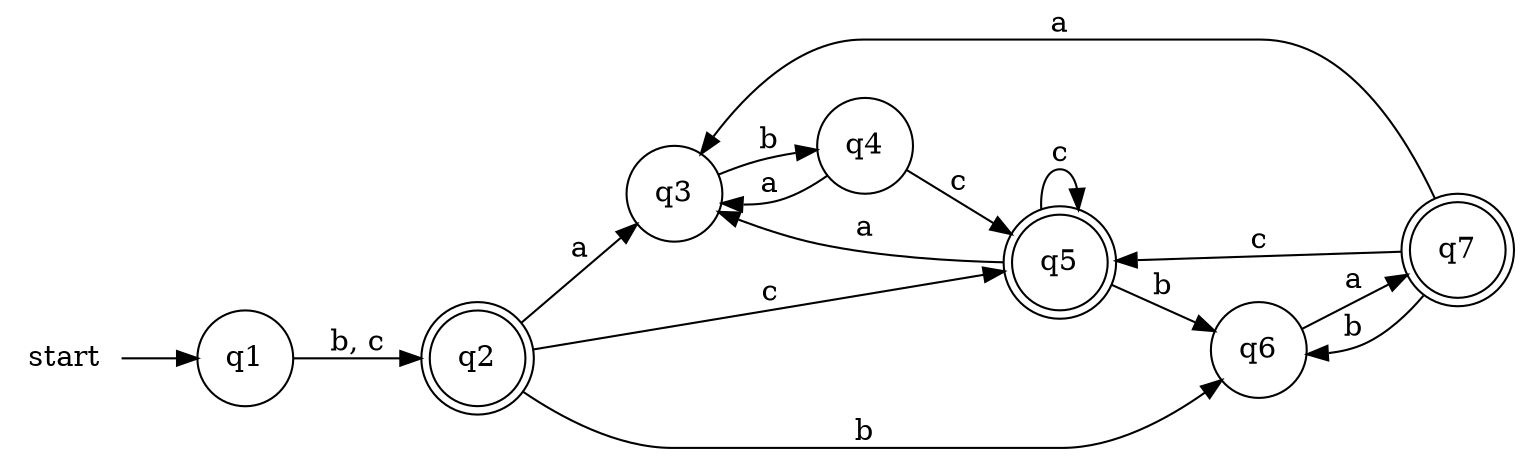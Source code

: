 digraph G{
  rankdir=LR;
  node [shape = none]; start;
  node [shape = circle]; q1 q3 q4 q6;
  node [shape = doublecircle]; q2 q5 q7;
  start -> q1;
  q1 -> q2 [label = "b, c"];
  q2 -> q3 [label = "a"];
  q2 -> q5 [label = "c"];
  q2 -> q6 [label = "b"];
  q3 -> q4 [label = "b"];
  q4 -> q3 [label = "a"];
  q4 -> q5 [label = "c"];
  q5 -> q5 [label = "c"];
  q5 -> q3 [label = "a"];
  q5 -> q6 [label = "b"];
  q6 -> q7 [label = "a"];
  q7 -> q6 [label = "b"];
  q7 -> q5 [label = "c"];
  q7 -> q3 [label = "a"];
}